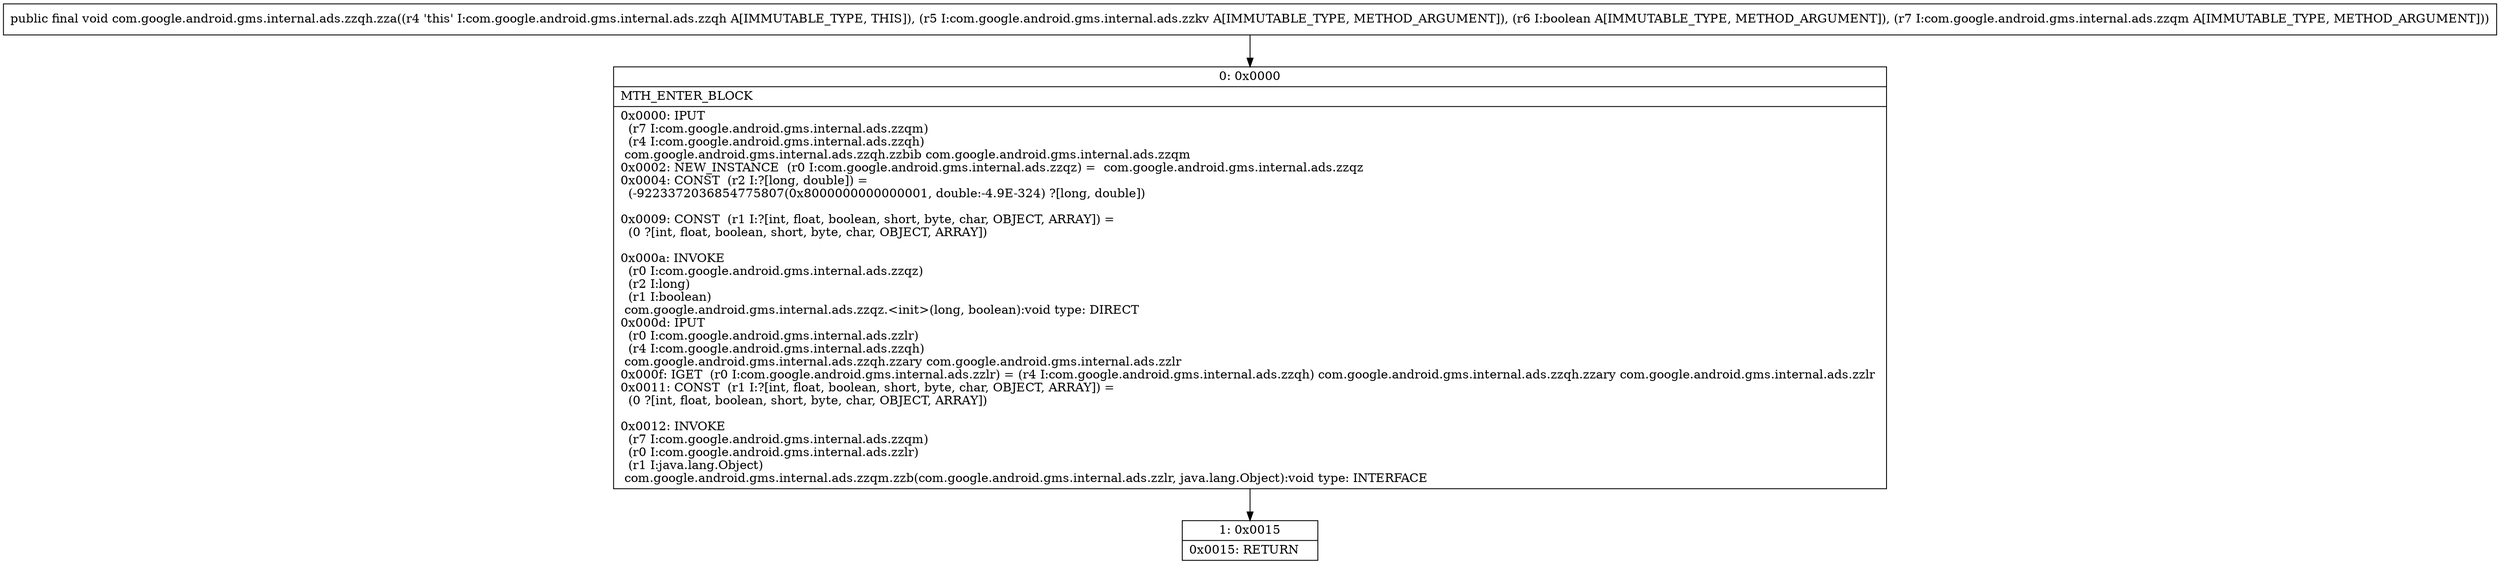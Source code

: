 digraph "CFG forcom.google.android.gms.internal.ads.zzqh.zza(Lcom\/google\/android\/gms\/internal\/ads\/zzkv;ZLcom\/google\/android\/gms\/internal\/ads\/zzqm;)V" {
Node_0 [shape=record,label="{0\:\ 0x0000|MTH_ENTER_BLOCK\l|0x0000: IPUT  \l  (r7 I:com.google.android.gms.internal.ads.zzqm)\l  (r4 I:com.google.android.gms.internal.ads.zzqh)\l com.google.android.gms.internal.ads.zzqh.zzbib com.google.android.gms.internal.ads.zzqm \l0x0002: NEW_INSTANCE  (r0 I:com.google.android.gms.internal.ads.zzqz) =  com.google.android.gms.internal.ads.zzqz \l0x0004: CONST  (r2 I:?[long, double]) = \l  (\-9223372036854775807(0x8000000000000001, double:\-4.9E\-324) ?[long, double])\l \l0x0009: CONST  (r1 I:?[int, float, boolean, short, byte, char, OBJECT, ARRAY]) = \l  (0 ?[int, float, boolean, short, byte, char, OBJECT, ARRAY])\l \l0x000a: INVOKE  \l  (r0 I:com.google.android.gms.internal.ads.zzqz)\l  (r2 I:long)\l  (r1 I:boolean)\l com.google.android.gms.internal.ads.zzqz.\<init\>(long, boolean):void type: DIRECT \l0x000d: IPUT  \l  (r0 I:com.google.android.gms.internal.ads.zzlr)\l  (r4 I:com.google.android.gms.internal.ads.zzqh)\l com.google.android.gms.internal.ads.zzqh.zzary com.google.android.gms.internal.ads.zzlr \l0x000f: IGET  (r0 I:com.google.android.gms.internal.ads.zzlr) = (r4 I:com.google.android.gms.internal.ads.zzqh) com.google.android.gms.internal.ads.zzqh.zzary com.google.android.gms.internal.ads.zzlr \l0x0011: CONST  (r1 I:?[int, float, boolean, short, byte, char, OBJECT, ARRAY]) = \l  (0 ?[int, float, boolean, short, byte, char, OBJECT, ARRAY])\l \l0x0012: INVOKE  \l  (r7 I:com.google.android.gms.internal.ads.zzqm)\l  (r0 I:com.google.android.gms.internal.ads.zzlr)\l  (r1 I:java.lang.Object)\l com.google.android.gms.internal.ads.zzqm.zzb(com.google.android.gms.internal.ads.zzlr, java.lang.Object):void type: INTERFACE \l}"];
Node_1 [shape=record,label="{1\:\ 0x0015|0x0015: RETURN   \l}"];
MethodNode[shape=record,label="{public final void com.google.android.gms.internal.ads.zzqh.zza((r4 'this' I:com.google.android.gms.internal.ads.zzqh A[IMMUTABLE_TYPE, THIS]), (r5 I:com.google.android.gms.internal.ads.zzkv A[IMMUTABLE_TYPE, METHOD_ARGUMENT]), (r6 I:boolean A[IMMUTABLE_TYPE, METHOD_ARGUMENT]), (r7 I:com.google.android.gms.internal.ads.zzqm A[IMMUTABLE_TYPE, METHOD_ARGUMENT])) }"];
MethodNode -> Node_0;
Node_0 -> Node_1;
}

